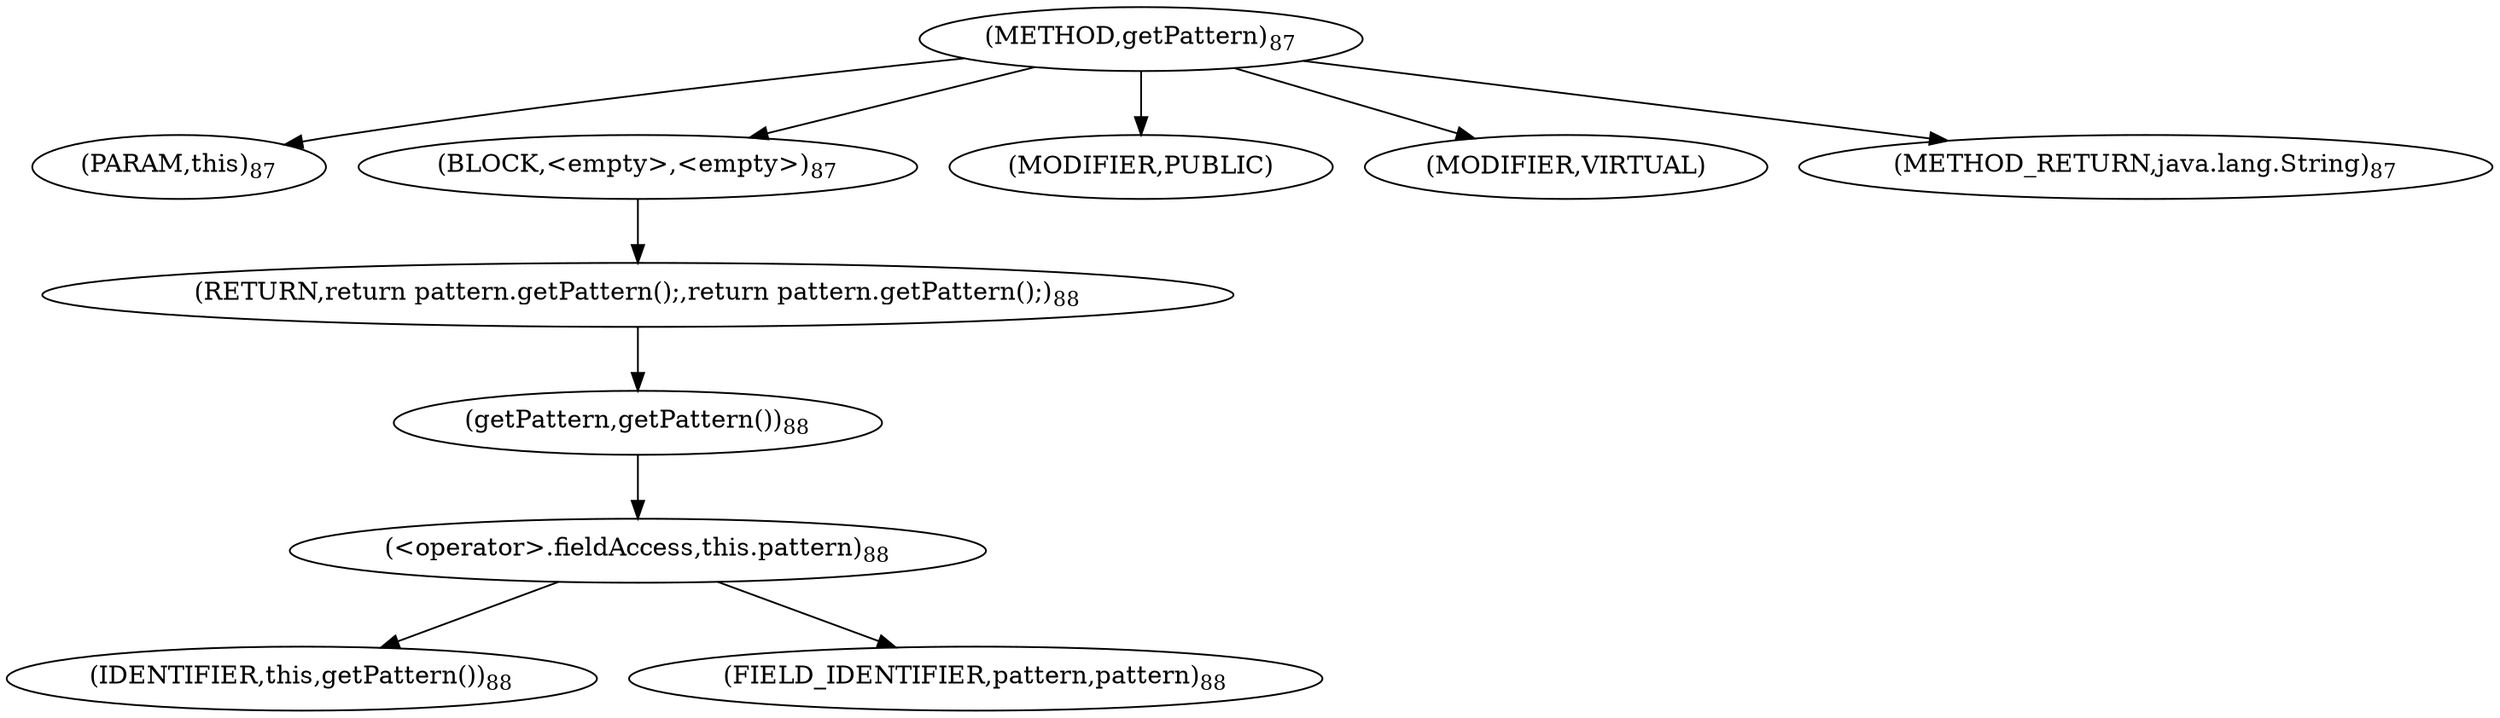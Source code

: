 digraph "getPattern" {  
"60" [label = <(METHOD,getPattern)<SUB>87</SUB>> ]
"61" [label = <(PARAM,this)<SUB>87</SUB>> ]
"62" [label = <(BLOCK,&lt;empty&gt;,&lt;empty&gt;)<SUB>87</SUB>> ]
"63" [label = <(RETURN,return pattern.getPattern();,return pattern.getPattern();)<SUB>88</SUB>> ]
"64" [label = <(getPattern,getPattern())<SUB>88</SUB>> ]
"65" [label = <(&lt;operator&gt;.fieldAccess,this.pattern)<SUB>88</SUB>> ]
"66" [label = <(IDENTIFIER,this,getPattern())<SUB>88</SUB>> ]
"67" [label = <(FIELD_IDENTIFIER,pattern,pattern)<SUB>88</SUB>> ]
"68" [label = <(MODIFIER,PUBLIC)> ]
"69" [label = <(MODIFIER,VIRTUAL)> ]
"70" [label = <(METHOD_RETURN,java.lang.String)<SUB>87</SUB>> ]
  "60" -> "61" 
  "60" -> "62" 
  "60" -> "68" 
  "60" -> "69" 
  "60" -> "70" 
  "62" -> "63" 
  "63" -> "64" 
  "64" -> "65" 
  "65" -> "66" 
  "65" -> "67" 
}
